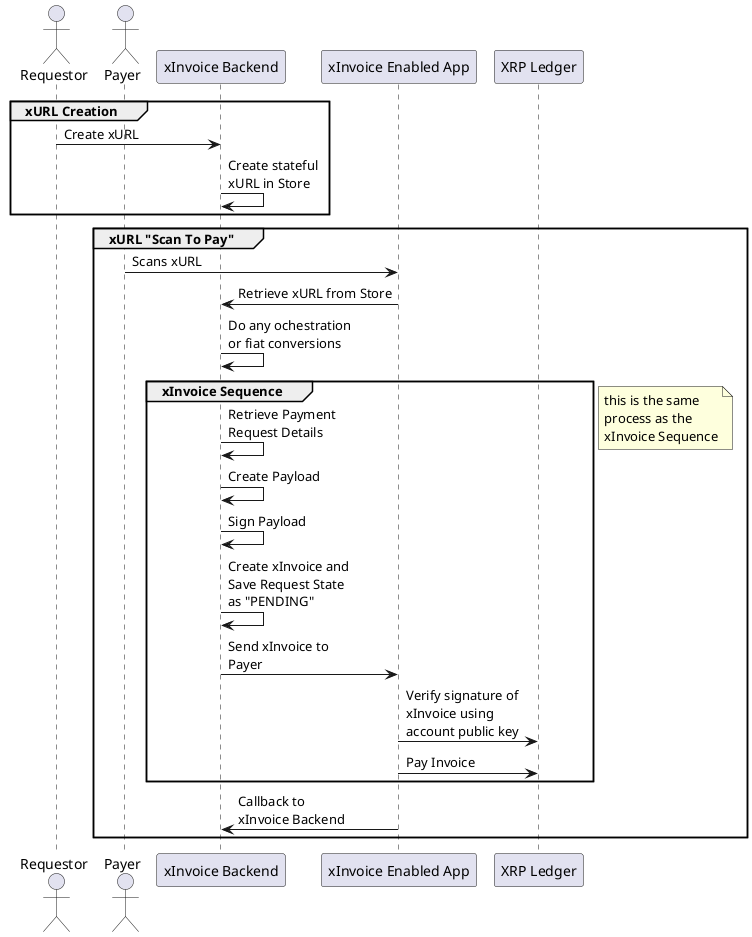 @startuml xurl_sequence

actor Requestor as Requestor
actor Payer as Payer
participant "xInvoice Backend" as xInvoiceBackend
participant "xInvoice Enabled App" as xInvoiceApp

group xURL Creation
    Requestor -> xInvoiceBackend: Create xURL
    xInvoiceBackend -> xInvoiceBackend: Create stateful\nxURL in Store
end

group xURL "Scan To Pay"
    Payer-> xInvoiceApp: Scans xURL
    xInvoiceApp->xInvoiceBackend: Retrieve xURL from Store
    xInvoiceBackend->xInvoiceBackend: Do any ochestration\nor fiat conversions 
    group xInvoice Sequence 
        xInvoiceBackend -> xInvoiceBackend: Retrieve Payment\nRequest Details
        xInvoiceBackend -> xInvoiceBackend: Create Payload
        xInvoiceBackend -> xInvoiceBackend: Sign Payload
        xInvoiceBackend -> xInvoiceBackend: Create xInvoice and\nSave Request State\nas "PENDING"
        xInvoiceBackend -> xInvoiceApp: Send xInvoice to\nPayer
        xInvoiceApp -> "XRP Ledger": Verify signature of \nxInvoice using\naccount public key
        xInvoiceApp -> "XRP Ledger": Pay Invoice
    end
    note left: this is the same\nprocess as the\nxInvoice Sequence
    xInvoiceApp -> xInvoiceBackend: Callback to\nxInvoice Backend
end

@enduml